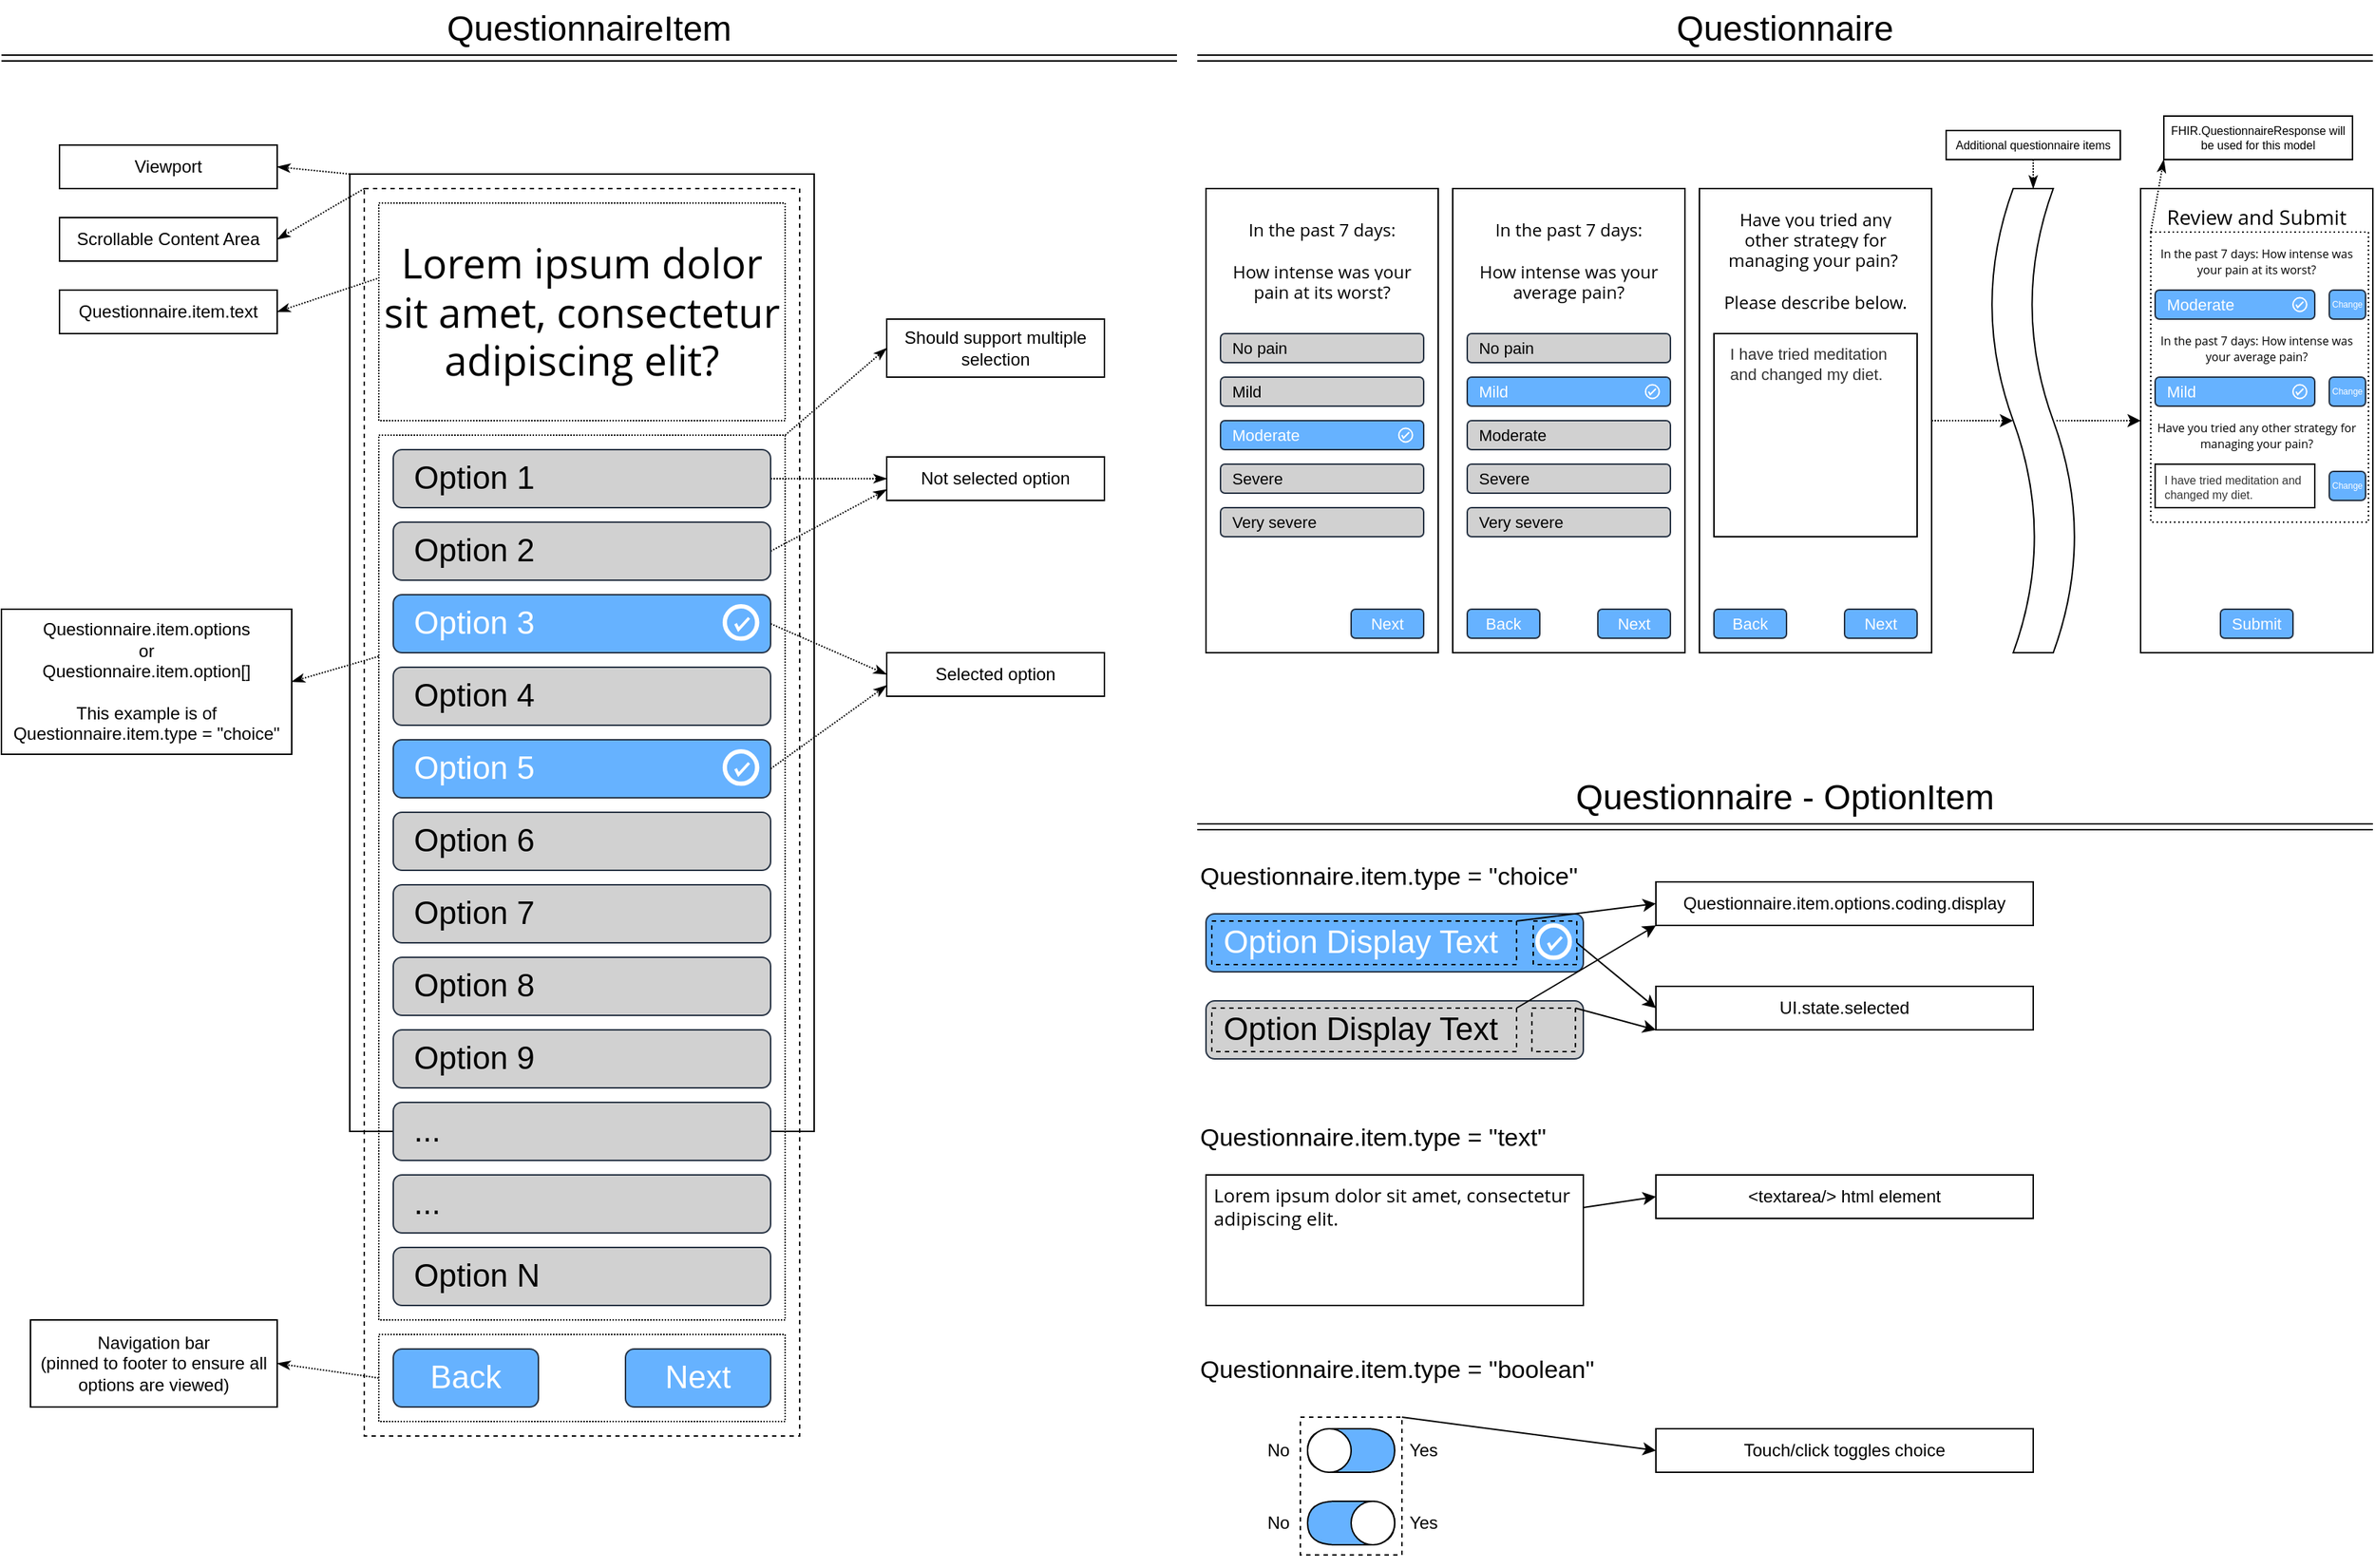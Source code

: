 <mxfile version="12.8.8" type="github">
  <diagram name="Page-1" id="f1b7ffb7-ca1e-a977-7cf5-a751b3c06c05">
    <mxGraphModel dx="1892" dy="1116" grid="1" gridSize="10" guides="1" tooltips="1" connect="1" arrows="1" fold="1" page="1" pageScale="1" pageWidth="826" pageHeight="1169" background="#ffffff" math="0" shadow="0">
      <root>
        <mxCell id="0" />
        <mxCell id="1" parent="0" />
        <mxCell id="T-TaaA5lEqz9CjWFFFF_-63" value="" style="rounded=0;whiteSpace=wrap;html=1;fillColor=none;" parent="1" vertex="1">
          <mxGeometry x="250" y="130" width="320" height="660" as="geometry" />
        </mxCell>
        <mxCell id="T-TaaA5lEqz9CjWFFFF_-64" value="" style="rounded=0;whiteSpace=wrap;html=1;fillColor=none;dashed=1;" parent="1" vertex="1">
          <mxGeometry x="260" y="140" width="300" height="860" as="geometry" />
        </mxCell>
        <mxCell id="T-TaaA5lEqz9CjWFFFF_-122" value="" style="rounded=0;whiteSpace=wrap;html=1;dashed=1;dashPattern=1 1;strokeColor=#000000;strokeWidth=1;fillColor=none;fontColor=#000000;" parent="1" vertex="1">
          <mxGeometry x="270" y="930" width="280" height="60" as="geometry" />
        </mxCell>
        <mxCell id="T-TaaA5lEqz9CjWFFFF_-114" style="edgeStyle=none;rounded=0;orthogonalLoop=1;jettySize=auto;html=1;exitX=0;exitY=0.25;exitDx=0;exitDy=0;dashed=1;dashPattern=1 1;endArrow=classicThin;endFill=1;fontColor=#000000;entryX=1;entryY=0.5;entryDx=0;entryDy=0;" parent="1" source="T-TaaA5lEqz9CjWFFFF_-113" target="T-TaaA5lEqz9CjWFFFF_-115" edge="1">
          <mxGeometry relative="1" as="geometry">
            <mxPoint x="200" y="290" as="targetPoint" />
          </mxGeometry>
        </mxCell>
        <mxCell id="T-TaaA5lEqz9CjWFFFF_-120" style="edgeStyle=none;rounded=0;orthogonalLoop=1;jettySize=auto;html=1;exitX=1;exitY=0;exitDx=0;exitDy=0;dashed=1;dashPattern=1 1;endArrow=classicThin;endFill=1;fontColor=#000000;entryX=0;entryY=0.5;entryDx=0;entryDy=0;" parent="1" source="T-TaaA5lEqz9CjWFFFF_-113" target="T-TaaA5lEqz9CjWFFFF_-121" edge="1">
          <mxGeometry relative="1" as="geometry">
            <mxPoint x="620" y="280" as="targetPoint" />
          </mxGeometry>
        </mxCell>
        <mxCell id="T-TaaA5lEqz9CjWFFFF_-113" value="" style="rounded=0;whiteSpace=wrap;html=1;strokeColor=#000000;strokeWidth=1;fillColor=none;fontColor=#000000;dashed=1;dashPattern=1 1;" parent="1" vertex="1">
          <mxGeometry x="270" y="310" width="280" height="610" as="geometry" />
        </mxCell>
        <mxCell id="T-TaaA5lEqz9CjWFFFF_-100" style="orthogonalLoop=1;jettySize=auto;html=1;exitX=0;exitY=0;exitDx=0;exitDy=0;fontColor=#000000;dashed=1;dashPattern=1 1;endArrow=classicThin;endFill=1;rounded=0;entryX=1;entryY=0.5;entryDx=0;entryDy=0;" parent="1" source="T-TaaA5lEqz9CjWFFFF_-63" target="T-TaaA5lEqz9CjWFFFF_-101" edge="1">
          <mxGeometry relative="1" as="geometry">
            <mxPoint x="180" y="130" as="targetPoint" />
          </mxGeometry>
        </mxCell>
        <mxCell id="T-TaaA5lEqz9CjWFFFF_-102" style="edgeStyle=none;rounded=0;orthogonalLoop=1;jettySize=auto;html=1;exitX=0;exitY=0;exitDx=0;exitDy=0;dashed=1;dashPattern=1 1;endArrow=classicThin;endFill=1;fontColor=#000000;entryX=1;entryY=0.5;entryDx=0;entryDy=0;" parent="1" source="T-TaaA5lEqz9CjWFFFF_-64" target="T-TaaA5lEqz9CjWFFFF_-103" edge="1">
          <mxGeometry relative="1" as="geometry">
            <mxPoint x="200" y="160" as="targetPoint" />
          </mxGeometry>
        </mxCell>
        <mxCell id="T-TaaA5lEqz9CjWFFFF_-67" value="&lt;font style=&quot;font-size: 22px&quot;&gt;Back&lt;/font&gt;" style="rounded=1;whiteSpace=wrap;html=1;fillColor=#66B2FF;strokeColor=#253142;fontColor=#FFFFFF;" parent="1" vertex="1">
          <mxGeometry x="280" y="940" width="100" height="40" as="geometry" />
        </mxCell>
        <mxCell id="T-TaaA5lEqz9CjWFFFF_-68" value="&lt;font style=&quot;font-size: 22px&quot;&gt;Next&lt;/font&gt;" style="rounded=1;whiteSpace=wrap;html=1;fillColor=#66B2FF;strokeColor=#253142;fontColor=#FFFFFF;" parent="1" vertex="1">
          <mxGeometry x="440" y="940" width="100" height="40" as="geometry" />
        </mxCell>
        <mxCell id="T-TaaA5lEqz9CjWFFFF_-130" style="edgeStyle=none;rounded=0;orthogonalLoop=1;jettySize=auto;html=1;exitX=1;exitY=0.5;exitDx=0;exitDy=0;entryX=0;entryY=0.75;entryDx=0;entryDy=0;dashed=1;dashPattern=1 1;endArrow=classicThin;endFill=1;fontColor=#000000;" parent="1" source="T-TaaA5lEqz9CjWFFFF_-70" target="T-TaaA5lEqz9CjWFFFF_-118" edge="1">
          <mxGeometry relative="1" as="geometry" />
        </mxCell>
        <mxCell id="T-TaaA5lEqz9CjWFFFF_-70" value="&lt;font style=&quot;font-size: 22px&quot;&gt;&amp;nbsp; Option 2&lt;br&gt;&lt;/font&gt;" style="rounded=1;whiteSpace=wrap;html=1;fillColor=#D1D1D1;strokeColor=#253142;align=left;" parent="1" vertex="1">
          <mxGeometry x="280" y="370" width="260" height="40" as="geometry" />
        </mxCell>
        <mxCell id="T-TaaA5lEqz9CjWFFFF_-72" value="&lt;font style=&quot;font-size: 22px&quot;&gt;&amp;nbsp; Option N&lt;br&gt;&lt;/font&gt;" style="rounded=1;whiteSpace=wrap;html=1;fillColor=#D1D1D1;strokeColor=#253142;align=left;" parent="1" vertex="1">
          <mxGeometry x="280" y="870" width="260" height="40" as="geometry" />
        </mxCell>
        <mxCell id="T-TaaA5lEqz9CjWFFFF_-75" value="&lt;font style=&quot;font-size: 22px&quot;&gt;&amp;nbsp; Option 4&lt;br&gt;&lt;/font&gt;" style="rounded=1;whiteSpace=wrap;html=1;fillColor=#D1D1D1;strokeColor=#253142;align=left;" parent="1" vertex="1">
          <mxGeometry x="280" y="470" width="260" height="40" as="geometry" />
        </mxCell>
        <mxCell id="T-TaaA5lEqz9CjWFFFF_-77" value="&lt;font style=&quot;font-size: 22px&quot;&gt;&amp;nbsp; Option 6&lt;br&gt;&lt;/font&gt;" style="rounded=1;whiteSpace=wrap;html=1;fillColor=#D1D1D1;strokeColor=#253142;align=left;" parent="1" vertex="1">
          <mxGeometry x="280" y="570" width="260" height="40" as="geometry" />
        </mxCell>
        <mxCell id="T-TaaA5lEqz9CjWFFFF_-78" value="&lt;font style=&quot;font-size: 22px&quot;&gt;&amp;nbsp; Option 7&lt;br&gt;&lt;/font&gt;" style="rounded=1;whiteSpace=wrap;html=1;fillColor=#D1D1D1;strokeColor=#253142;align=left;" parent="1" vertex="1">
          <mxGeometry x="280" y="620" width="260" height="40" as="geometry" />
        </mxCell>
        <mxCell id="T-TaaA5lEqz9CjWFFFF_-79" value="&lt;font style=&quot;font-size: 22px&quot;&gt;&amp;nbsp; Option 8&lt;br&gt;&lt;/font&gt;" style="rounded=1;whiteSpace=wrap;html=1;fillColor=#D1D1D1;strokeColor=#253142;align=left;" parent="1" vertex="1">
          <mxGeometry x="280" y="670" width="260" height="40" as="geometry" />
        </mxCell>
        <mxCell id="T-TaaA5lEqz9CjWFFFF_-80" value="&lt;font style=&quot;font-size: 22px&quot;&gt;&amp;nbsp; Option 9&lt;br&gt;&lt;/font&gt;" style="rounded=1;whiteSpace=wrap;html=1;fillColor=#D1D1D1;strokeColor=#253142;align=left;" parent="1" vertex="1">
          <mxGeometry x="280" y="720" width="260" height="40" as="geometry" />
        </mxCell>
        <mxCell id="T-TaaA5lEqz9CjWFFFF_-81" value="&lt;font style=&quot;font-size: 22px&quot;&gt;&amp;nbsp; ...&lt;br&gt;&lt;/font&gt;" style="rounded=1;whiteSpace=wrap;html=1;fillColor=#D1D1D1;strokeColor=#253142;align=left;" parent="1" vertex="1">
          <mxGeometry x="280" y="770" width="260" height="40" as="geometry" />
        </mxCell>
        <mxCell id="T-TaaA5lEqz9CjWFFFF_-82" value="&lt;font style=&quot;font-size: 22px&quot;&gt;&amp;nbsp; ...&lt;br&gt;&lt;/font&gt;" style="rounded=1;whiteSpace=wrap;html=1;fillColor=#D1D1D1;strokeColor=#253142;align=left;" parent="1" vertex="1">
          <mxGeometry x="280" y="820" width="260" height="40" as="geometry" />
        </mxCell>
        <mxCell id="T-TaaA5lEqz9CjWFFFF_-89" value="" style="group" parent="1" vertex="1" connectable="0">
          <mxGeometry x="280" y="420" width="260" height="40" as="geometry" />
        </mxCell>
        <mxCell id="T-TaaA5lEqz9CjWFFFF_-90" value="&lt;font style=&quot;font-size: 22px&quot;&gt;&amp;nbsp; Option 3&lt;br&gt;&lt;/font&gt;" style="rounded=1;whiteSpace=wrap;html=1;fillColor=#66B2FF;strokeColor=#253142;align=left;fontColor=#FFFFFF;" parent="T-TaaA5lEqz9CjWFFFF_-89" vertex="1">
          <mxGeometry width="260" height="40" as="geometry" />
        </mxCell>
        <mxCell id="T-TaaA5lEqz9CjWFFFF_-91" value="" style="ellipse;whiteSpace=wrap;html=1;aspect=fixed;fillColor=#66B2FF;strokeColor=#ffffff;strokeWidth=3;fontColor=#FFFFFF;" parent="T-TaaA5lEqz9CjWFFFF_-89" vertex="1">
          <mxGeometry x="228.429" y="8" width="22.286" height="22.286" as="geometry" />
        </mxCell>
        <mxCell id="T-TaaA5lEqz9CjWFFFF_-92" value="" style="html=1;verticalLabelPosition=bottom;labelBackgroundColor=#ffffff;verticalAlign=top;shadow=0;dashed=0;strokeWidth=2;shape=mxgraph.ios7.misc.check;strokeColor=#FFFFFF;fillColor=#FFFFFF;fontColor=#FFFFFF;" parent="T-TaaA5lEqz9CjWFFFF_-89" vertex="1">
          <mxGeometry x="235.857" y="16" width="9.286" height="8" as="geometry" />
        </mxCell>
        <mxCell id="T-TaaA5lEqz9CjWFFFF_-107" style="edgeStyle=none;rounded=0;orthogonalLoop=1;jettySize=auto;html=1;exitX=-0.004;exitY=0.347;exitDx=0;exitDy=0;dashed=1;dashPattern=1 1;endArrow=classicThin;endFill=1;fontColor=#000000;exitPerimeter=0;" parent="1" source="T-TaaA5lEqz9CjWFFFF_-93" edge="1">
          <mxGeometry relative="1" as="geometry">
            <mxPoint x="200" y="225" as="targetPoint" />
          </mxGeometry>
        </mxCell>
        <mxCell id="T-TaaA5lEqz9CjWFFFF_-93" value="&lt;span style=&quot;font-family: &amp;#34;open sans&amp;#34; , &amp;#34;arial&amp;#34; , sans-serif ; text-align: justify ; background-color: rgb(255 , 255 , 255)&quot;&gt;&lt;font style=&quot;font-size: 28px&quot;&gt;Lorem ipsum dolor sit amet, consectetur adipiscing elit?&lt;/font&gt;&lt;/span&gt;" style="text;html=1;strokeColor=#000000;fillColor=none;align=center;verticalAlign=middle;whiteSpace=wrap;rounded=0;fontColor=#000000;dashed=1;dashPattern=1 1;" parent="1" vertex="1">
          <mxGeometry x="270" y="150" width="280" height="150" as="geometry" />
        </mxCell>
        <mxCell id="T-TaaA5lEqz9CjWFFFF_-119" style="edgeStyle=none;rounded=0;orthogonalLoop=1;jettySize=auto;html=1;exitX=1;exitY=0.5;exitDx=0;exitDy=0;entryX=0;entryY=0.5;entryDx=0;entryDy=0;dashed=1;dashPattern=1 1;endArrow=classicThin;endFill=1;fontColor=#000000;" parent="1" source="T-TaaA5lEqz9CjWFFFF_-94" target="T-TaaA5lEqz9CjWFFFF_-118" edge="1">
          <mxGeometry relative="1" as="geometry" />
        </mxCell>
        <mxCell id="T-TaaA5lEqz9CjWFFFF_-94" value="&lt;font style=&quot;font-size: 22px&quot;&gt;&amp;nbsp; Option 1&lt;br&gt;&lt;/font&gt;" style="rounded=1;whiteSpace=wrap;html=1;fillColor=#D1D1D1;strokeColor=#253142;align=left;" parent="1" vertex="1">
          <mxGeometry x="280" y="320" width="260" height="40" as="geometry" />
        </mxCell>
        <mxCell id="T-TaaA5lEqz9CjWFFFF_-101" value="Viewport" style="text;html=1;strokeColor=#000000;fillColor=none;align=center;verticalAlign=middle;whiteSpace=wrap;rounded=0;" parent="1" vertex="1">
          <mxGeometry x="50" y="110" width="150" height="30" as="geometry" />
        </mxCell>
        <mxCell id="T-TaaA5lEqz9CjWFFFF_-103" value="Scrollable Content Area" style="text;html=1;strokeColor=#000000;fillColor=none;align=center;verticalAlign=middle;whiteSpace=wrap;rounded=0;" parent="1" vertex="1">
          <mxGeometry x="50" y="160" width="150" height="30" as="geometry" />
        </mxCell>
        <mxCell id="T-TaaA5lEqz9CjWFFFF_-110" value="Questionnaire.item.text" style="text;html=1;strokeColor=#000000;fillColor=none;align=center;verticalAlign=middle;whiteSpace=wrap;rounded=0;fontColor=#000000;" parent="1" vertex="1">
          <mxGeometry x="50" y="210" width="150" height="30" as="geometry" />
        </mxCell>
        <mxCell id="T-TaaA5lEqz9CjWFFFF_-115" value="Questionnaire.item.options&lt;br&gt;or&lt;br&gt;Questionnaire.item.option[]&lt;br&gt;&lt;br&gt;This example is of Questionnaire.item.type = &quot;choice&quot;" style="text;html=1;strokeColor=#000000;fillColor=none;align=center;verticalAlign=middle;whiteSpace=wrap;rounded=0;fontColor=#000000;" parent="1" vertex="1">
          <mxGeometry x="10" y="430" width="200" height="100" as="geometry" />
        </mxCell>
        <mxCell id="T-TaaA5lEqz9CjWFFFF_-116" style="edgeStyle=none;rounded=0;orthogonalLoop=1;jettySize=auto;html=1;exitX=1;exitY=0.5;exitDx=0;exitDy=0;dashed=1;dashPattern=1 1;endArrow=classicThin;endFill=1;fontColor=#000000;entryX=0;entryY=0.5;entryDx=0;entryDy=0;" parent="1" source="T-TaaA5lEqz9CjWFFFF_-90" target="T-TaaA5lEqz9CjWFFFF_-117" edge="1">
          <mxGeometry relative="1" as="geometry">
            <mxPoint x="620" y="440" as="targetPoint" />
          </mxGeometry>
        </mxCell>
        <mxCell id="T-TaaA5lEqz9CjWFFFF_-117" value="Selected option" style="text;html=1;strokeColor=#000000;fillColor=none;align=center;verticalAlign=middle;whiteSpace=wrap;rounded=0;fontColor=#000000;" parent="1" vertex="1">
          <mxGeometry x="620" y="460" width="150" height="30" as="geometry" />
        </mxCell>
        <mxCell id="T-TaaA5lEqz9CjWFFFF_-118" value="Not selected option" style="text;html=1;strokeColor=#000000;fillColor=none;align=center;verticalAlign=middle;whiteSpace=wrap;rounded=0;fontColor=#000000;" parent="1" vertex="1">
          <mxGeometry x="620" y="325" width="150" height="30" as="geometry" />
        </mxCell>
        <mxCell id="T-TaaA5lEqz9CjWFFFF_-121" value="Should support multiple selection" style="text;html=1;strokeColor=#000000;fillColor=none;align=center;verticalAlign=middle;whiteSpace=wrap;rounded=0;fontColor=#000000;" parent="1" vertex="1">
          <mxGeometry x="620" y="230" width="150" height="40" as="geometry" />
        </mxCell>
        <mxCell id="T-TaaA5lEqz9CjWFFFF_-123" style="edgeStyle=none;rounded=0;orthogonalLoop=1;jettySize=auto;html=1;exitX=0;exitY=0.5;exitDx=0;exitDy=0;dashed=1;dashPattern=1 1;endArrow=classicThin;endFill=1;fontColor=#000000;entryX=1;entryY=0.5;entryDx=0;entryDy=0;" parent="1" source="T-TaaA5lEqz9CjWFFFF_-122" target="T-TaaA5lEqz9CjWFFFF_-124" edge="1">
          <mxGeometry relative="1" as="geometry">
            <mxPoint x="190" y="960" as="targetPoint" />
          </mxGeometry>
        </mxCell>
        <mxCell id="T-TaaA5lEqz9CjWFFFF_-124" value="Navigation bar&lt;br&gt;(pinned to footer to ensure all options are viewed)" style="text;html=1;strokeColor=#000000;fillColor=none;align=center;verticalAlign=middle;whiteSpace=wrap;rounded=0;fontColor=#000000;" parent="1" vertex="1">
          <mxGeometry x="30" y="920" width="170" height="60" as="geometry" />
        </mxCell>
        <mxCell id="T-TaaA5lEqz9CjWFFFF_-125" value="" style="group" parent="1" vertex="1" connectable="0">
          <mxGeometry x="280" y="520" width="260" height="40" as="geometry" />
        </mxCell>
        <mxCell id="T-TaaA5lEqz9CjWFFFF_-126" value="&lt;font style=&quot;font-size: 22px&quot;&gt;&amp;nbsp; Option 5&lt;br&gt;&lt;/font&gt;" style="rounded=1;whiteSpace=wrap;html=1;fillColor=#66B2FF;strokeColor=#253142;align=left;fontColor=#FFFFFF;" parent="T-TaaA5lEqz9CjWFFFF_-125" vertex="1">
          <mxGeometry width="260" height="40" as="geometry" />
        </mxCell>
        <mxCell id="T-TaaA5lEqz9CjWFFFF_-127" value="" style="ellipse;whiteSpace=wrap;html=1;aspect=fixed;fillColor=#66B2FF;strokeColor=#ffffff;strokeWidth=3;fontColor=#FFFFFF;" parent="T-TaaA5lEqz9CjWFFFF_-125" vertex="1">
          <mxGeometry x="228.429" y="8" width="22.286" height="22.286" as="geometry" />
        </mxCell>
        <mxCell id="T-TaaA5lEqz9CjWFFFF_-128" value="" style="html=1;verticalLabelPosition=bottom;labelBackgroundColor=#ffffff;verticalAlign=top;shadow=0;dashed=0;strokeWidth=2;shape=mxgraph.ios7.misc.check;strokeColor=#FFFFFF;fillColor=#FFFFFF;fontColor=#FFFFFF;" parent="T-TaaA5lEqz9CjWFFFF_-125" vertex="1">
          <mxGeometry x="235.857" y="16" width="9.286" height="8" as="geometry" />
        </mxCell>
        <mxCell id="T-TaaA5lEqz9CjWFFFF_-129" style="edgeStyle=none;rounded=0;orthogonalLoop=1;jettySize=auto;html=1;exitX=1;exitY=0.5;exitDx=0;exitDy=0;entryX=0;entryY=0.75;entryDx=0;entryDy=0;dashed=1;dashPattern=1 1;endArrow=classicThin;endFill=1;fontColor=#000000;" parent="1" source="T-TaaA5lEqz9CjWFFFF_-126" target="T-TaaA5lEqz9CjWFFFF_-117" edge="1">
          <mxGeometry relative="1" as="geometry" />
        </mxCell>
        <mxCell id="Rm2yb6sd_JYo4dirv6AM-28" value="" style="group" parent="1" vertex="1" connectable="0">
          <mxGeometry x="10" y="10" width="810" height="40" as="geometry" />
        </mxCell>
        <mxCell id="T-TaaA5lEqz9CjWFFFF_-96" value="&lt;font style=&quot;font-size: 24px&quot;&gt;QuestionnaireItem&lt;/font&gt;" style="text;html=1;strokeColor=none;fillColor=none;align=center;verticalAlign=middle;whiteSpace=wrap;rounded=0;dashed=1;dashPattern=1 1;fontColor=#000000;" parent="Rm2yb6sd_JYo4dirv6AM-28" vertex="1">
          <mxGeometry width="810" height="40" as="geometry" />
        </mxCell>
        <mxCell id="T-TaaA5lEqz9CjWFFFF_-97" value="" style="shape=link;html=1;fontColor=#000000;exitX=0;exitY=1;exitDx=0;exitDy=0;entryX=1;entryY=1;entryDx=0;entryDy=0;" parent="Rm2yb6sd_JYo4dirv6AM-28" source="T-TaaA5lEqz9CjWFFFF_-96" target="T-TaaA5lEqz9CjWFFFF_-96" edge="1">
          <mxGeometry width="50" height="50" relative="1" as="geometry">
            <mxPoint x="360" y="210" as="sourcePoint" />
            <mxPoint x="410" y="160" as="targetPoint" />
          </mxGeometry>
        </mxCell>
        <mxCell id="Rm2yb6sd_JYo4dirv6AM-29" value="" style="group" parent="1" vertex="1" connectable="0">
          <mxGeometry x="834" y="10" width="810" height="40" as="geometry" />
        </mxCell>
        <mxCell id="Rm2yb6sd_JYo4dirv6AM-30" value="&lt;font style=&quot;font-size: 24px&quot;&gt;Questionnaire&lt;br&gt;&lt;/font&gt;" style="text;html=1;strokeColor=none;fillColor=none;align=center;verticalAlign=middle;whiteSpace=wrap;rounded=0;dashed=1;dashPattern=1 1;fontColor=#000000;" parent="Rm2yb6sd_JYo4dirv6AM-29" vertex="1">
          <mxGeometry width="810" height="40" as="geometry" />
        </mxCell>
        <mxCell id="Rm2yb6sd_JYo4dirv6AM-31" value="" style="shape=link;html=1;fontColor=#000000;exitX=0;exitY=1;exitDx=0;exitDy=0;entryX=1;entryY=1;entryDx=0;entryDy=0;" parent="Rm2yb6sd_JYo4dirv6AM-29" source="Rm2yb6sd_JYo4dirv6AM-30" target="Rm2yb6sd_JYo4dirv6AM-30" edge="1">
          <mxGeometry width="50" height="50" relative="1" as="geometry">
            <mxPoint x="360" y="210" as="sourcePoint" />
            <mxPoint x="410" y="160" as="targetPoint" />
          </mxGeometry>
        </mxCell>
        <mxCell id="Rm2yb6sd_JYo4dirv6AM-38" value="" style="group" parent="1" vertex="1" connectable="0">
          <mxGeometry x="840" y="140" width="160" height="320" as="geometry" />
        </mxCell>
        <mxCell id="Rm2yb6sd_JYo4dirv6AM-2" value="" style="rounded=0;whiteSpace=wrap;html=1;fillColor=none;" parent="Rm2yb6sd_JYo4dirv6AM-38" vertex="1">
          <mxGeometry width="160" height="320" as="geometry" />
        </mxCell>
        <mxCell id="Rm2yb6sd_JYo4dirv6AM-7" value="&lt;font style=&quot;font-size: 11px&quot;&gt;Next&lt;/font&gt;" style="rounded=1;whiteSpace=wrap;html=1;fillColor=#66B2FF;strokeColor=#253142;fontColor=#FFFFFF;" parent="Rm2yb6sd_JYo4dirv6AM-38" vertex="1">
          <mxGeometry x="100" y="290" width="50" height="20" as="geometry" />
        </mxCell>
        <mxCell id="Rm2yb6sd_JYo4dirv6AM-17" value="" style="group" parent="Rm2yb6sd_JYo4dirv6AM-38" vertex="1" connectable="0">
          <mxGeometry x="10" y="160" width="140" height="20" as="geometry" />
        </mxCell>
        <mxCell id="Rm2yb6sd_JYo4dirv6AM-18" value="&lt;font&gt;&lt;font style=&quot;font-size: 11px&quot;&gt;&amp;nbsp; Moderate&lt;/font&gt;&lt;br&gt;&lt;/font&gt;" style="rounded=1;whiteSpace=wrap;html=1;fillColor=#66B2FF;strokeColor=#253142;align=left;fontColor=#FFFFFF;" parent="Rm2yb6sd_JYo4dirv6AM-17" vertex="1">
          <mxGeometry width="140" height="20" as="geometry" />
        </mxCell>
        <mxCell id="Rm2yb6sd_JYo4dirv6AM-19" value="" style="ellipse;whiteSpace=wrap;html=1;aspect=fixed;fillColor=#66B2FF;strokeColor=#ffffff;strokeWidth=1;fontColor=#FFFFFF;" parent="Rm2yb6sd_JYo4dirv6AM-17" vertex="1">
          <mxGeometry x="122.86" y="5.287" width="9.427" height="9.427" as="geometry" />
        </mxCell>
        <mxCell id="Rm2yb6sd_JYo4dirv6AM-20" value="" style="html=1;verticalLabelPosition=bottom;labelBackgroundColor=#ffffff;verticalAlign=top;shadow=0;dashed=0;strokeWidth=1;shape=mxgraph.ios7.misc.check;strokeColor=#FFFFFF;fillColor=#FFFFFF;fontColor=#FFFFFF;" parent="Rm2yb6sd_JYo4dirv6AM-17" vertex="1">
          <mxGeometry x="125" y="8" width="5" height="4" as="geometry" />
        </mxCell>
        <mxCell id="Rm2yb6sd_JYo4dirv6AM-21" value="&lt;span style=&quot;font-family: &amp;#34;open sans&amp;#34; , &amp;#34;arial&amp;#34; , sans-serif ; text-align: justify ; background-color: rgb(255 , 255 , 255)&quot;&gt;&lt;font style=&quot;font-size: 12px&quot;&gt;In the past 7 days:&lt;br&gt;&lt;br&gt;How intense was your pain at its worst?&lt;br&gt;&lt;/font&gt;&lt;/span&gt;" style="text;html=1;strokeColor=none;fillColor=none;align=center;verticalAlign=middle;whiteSpace=wrap;rounded=0;fontColor=#000000;dashed=1;dashPattern=1 1;" parent="Rm2yb6sd_JYo4dirv6AM-38" vertex="1">
          <mxGeometry x="10" y="10" width="140" height="80" as="geometry" />
        </mxCell>
        <mxCell id="Rm2yb6sd_JYo4dirv6AM-22" value="&lt;font&gt;&lt;font style=&quot;font-size: 11px&quot;&gt;&amp;nbsp; No pain&lt;/font&gt;&lt;br&gt;&lt;/font&gt;" style="rounded=1;whiteSpace=wrap;html=1;fillColor=#D1D1D1;strokeColor=#253142;align=left;" parent="Rm2yb6sd_JYo4dirv6AM-38" vertex="1">
          <mxGeometry x="10" y="100" width="140" height="20" as="geometry" />
        </mxCell>
        <mxCell id="Rm2yb6sd_JYo4dirv6AM-32" value="&lt;font&gt;&lt;font style=&quot;font-size: 11px&quot;&gt;&amp;nbsp; Mild&lt;/font&gt;&lt;br&gt;&lt;/font&gt;" style="rounded=1;whiteSpace=wrap;html=1;fillColor=#D1D1D1;strokeColor=#253142;align=left;" parent="Rm2yb6sd_JYo4dirv6AM-38" vertex="1">
          <mxGeometry x="10" y="130" width="140" height="20" as="geometry" />
        </mxCell>
        <mxCell id="Rm2yb6sd_JYo4dirv6AM-35" value="&lt;font&gt;&lt;font style=&quot;font-size: 11px&quot;&gt;&amp;nbsp; Severe&lt;/font&gt;&lt;br&gt;&lt;/font&gt;" style="rounded=1;whiteSpace=wrap;html=1;fillColor=#D1D1D1;strokeColor=#253142;align=left;" parent="Rm2yb6sd_JYo4dirv6AM-38" vertex="1">
          <mxGeometry x="10" y="190" width="140" height="20" as="geometry" />
        </mxCell>
        <mxCell id="Rm2yb6sd_JYo4dirv6AM-36" value="&lt;font&gt;&lt;font style=&quot;font-size: 11px&quot;&gt;&amp;nbsp; Very severe&lt;/font&gt;&lt;br&gt;&lt;/font&gt;" style="rounded=1;whiteSpace=wrap;html=1;fillColor=#D1D1D1;strokeColor=#253142;align=left;" parent="Rm2yb6sd_JYo4dirv6AM-38" vertex="1">
          <mxGeometry x="10" y="220" width="140" height="20" as="geometry" />
        </mxCell>
        <mxCell id="Rm2yb6sd_JYo4dirv6AM-39" value="" style="group" parent="1" vertex="1" connectable="0">
          <mxGeometry x="1010" y="140" width="160" height="320" as="geometry" />
        </mxCell>
        <mxCell id="Rm2yb6sd_JYo4dirv6AM-40" value="" style="rounded=0;whiteSpace=wrap;html=1;fillColor=none;" parent="Rm2yb6sd_JYo4dirv6AM-39" vertex="1">
          <mxGeometry width="160" height="320" as="geometry" />
        </mxCell>
        <mxCell id="Rm2yb6sd_JYo4dirv6AM-41" value="&lt;font style=&quot;font-size: 11px&quot;&gt;Back&lt;/font&gt;" style="rounded=1;whiteSpace=wrap;html=1;fillColor=#66B2FF;strokeColor=#253142;fontColor=#FFFFFF;" parent="Rm2yb6sd_JYo4dirv6AM-39" vertex="1">
          <mxGeometry x="10" y="290" width="50" height="20" as="geometry" />
        </mxCell>
        <mxCell id="Rm2yb6sd_JYo4dirv6AM-42" value="&lt;font style=&quot;font-size: 11px&quot;&gt;Next&lt;/font&gt;" style="rounded=1;whiteSpace=wrap;html=1;fillColor=#66B2FF;strokeColor=#253142;fontColor=#FFFFFF;" parent="Rm2yb6sd_JYo4dirv6AM-39" vertex="1">
          <mxGeometry x="100" y="290" width="50" height="20" as="geometry" />
        </mxCell>
        <mxCell id="Rm2yb6sd_JYo4dirv6AM-47" value="&lt;span style=&quot;font-family: &amp;#34;open sans&amp;#34; , &amp;#34;arial&amp;#34; , sans-serif ; text-align: justify ; background-color: rgb(255 , 255 , 255)&quot;&gt;In the past 7 days:&lt;/span&gt;&lt;br style=&quot;font-family: &amp;#34;open sans&amp;#34; , &amp;#34;arial&amp;#34; , sans-serif ; text-align: justify ; background-color: rgb(255 , 255 , 255)&quot;&gt;&lt;br style=&quot;font-family: &amp;#34;open sans&amp;#34; , &amp;#34;arial&amp;#34; , sans-serif ; text-align: justify ; background-color: rgb(255 , 255 , 255)&quot;&gt;&lt;span style=&quot;font-family: &amp;#34;open sans&amp;#34; , &amp;#34;arial&amp;#34; , sans-serif ; text-align: justify ; background-color: rgb(255 , 255 , 255)&quot;&gt;How intense was your average pain?&lt;/span&gt;" style="text;html=1;strokeColor=none;fillColor=none;align=center;verticalAlign=middle;whiteSpace=wrap;rounded=0;fontColor=#000000;dashed=1;dashPattern=1 1;" parent="Rm2yb6sd_JYo4dirv6AM-39" vertex="1">
          <mxGeometry x="10" y="10" width="140" height="80" as="geometry" />
        </mxCell>
        <mxCell id="Rm2yb6sd_JYo4dirv6AM-48" value="&lt;font&gt;&lt;font style=&quot;font-size: 11px&quot;&gt;&amp;nbsp; No pain&lt;/font&gt;&lt;br&gt;&lt;/font&gt;" style="rounded=1;whiteSpace=wrap;html=1;fillColor=#D1D1D1;strokeColor=#253142;align=left;" parent="Rm2yb6sd_JYo4dirv6AM-39" vertex="1">
          <mxGeometry x="10" y="100" width="140" height="20" as="geometry" />
        </mxCell>
        <mxCell id="Rm2yb6sd_JYo4dirv6AM-49" value="&lt;font&gt;&lt;font style=&quot;font-size: 11px&quot;&gt;&amp;nbsp; Moderate&lt;/font&gt;&lt;br&gt;&lt;/font&gt;" style="rounded=1;whiteSpace=wrap;html=1;fillColor=#D1D1D1;strokeColor=#253142;align=left;" parent="Rm2yb6sd_JYo4dirv6AM-39" vertex="1">
          <mxGeometry x="10" y="160" width="140" height="20" as="geometry" />
        </mxCell>
        <mxCell id="Rm2yb6sd_JYo4dirv6AM-50" value="&lt;font&gt;&lt;font style=&quot;font-size: 11px&quot;&gt;&amp;nbsp; Severe&lt;/font&gt;&lt;br&gt;&lt;/font&gt;" style="rounded=1;whiteSpace=wrap;html=1;fillColor=#D1D1D1;strokeColor=#253142;align=left;" parent="Rm2yb6sd_JYo4dirv6AM-39" vertex="1">
          <mxGeometry x="10" y="190" width="140" height="20" as="geometry" />
        </mxCell>
        <mxCell id="Rm2yb6sd_JYo4dirv6AM-51" value="&lt;font&gt;&lt;font style=&quot;font-size: 11px&quot;&gt;&amp;nbsp; Very severe&lt;/font&gt;&lt;br&gt;&lt;/font&gt;" style="rounded=1;whiteSpace=wrap;html=1;fillColor=#D1D1D1;strokeColor=#253142;align=left;" parent="Rm2yb6sd_JYo4dirv6AM-39" vertex="1">
          <mxGeometry x="10" y="220" width="140" height="20" as="geometry" />
        </mxCell>
        <mxCell id="Rm2yb6sd_JYo4dirv6AM-43" value="" style="group" parent="Rm2yb6sd_JYo4dirv6AM-39" vertex="1" connectable="0">
          <mxGeometry x="10" y="130" width="140" height="20" as="geometry" />
        </mxCell>
        <mxCell id="Rm2yb6sd_JYo4dirv6AM-44" value="&lt;font&gt;&lt;font style=&quot;font-size: 11px&quot;&gt;&amp;nbsp; Mild&lt;/font&gt;&lt;br&gt;&lt;/font&gt;" style="rounded=1;whiteSpace=wrap;html=1;fillColor=#66B2FF;strokeColor=#253142;align=left;fontColor=#FFFFFF;" parent="Rm2yb6sd_JYo4dirv6AM-43" vertex="1">
          <mxGeometry width="140" height="20" as="geometry" />
        </mxCell>
        <mxCell id="Rm2yb6sd_JYo4dirv6AM-45" value="" style="ellipse;whiteSpace=wrap;html=1;aspect=fixed;fillColor=#66B2FF;strokeColor=#ffffff;strokeWidth=1;fontColor=#FFFFFF;" parent="Rm2yb6sd_JYo4dirv6AM-43" vertex="1">
          <mxGeometry x="122.86" y="5.287" width="9.427" height="9.427" as="geometry" />
        </mxCell>
        <mxCell id="Rm2yb6sd_JYo4dirv6AM-46" value="" style="html=1;verticalLabelPosition=bottom;labelBackgroundColor=#ffffff;verticalAlign=top;shadow=0;dashed=0;strokeWidth=1;shape=mxgraph.ios7.misc.check;strokeColor=#FFFFFF;fillColor=#FFFFFF;fontColor=#FFFFFF;" parent="Rm2yb6sd_JYo4dirv6AM-43" vertex="1">
          <mxGeometry x="125" y="8" width="5" height="4" as="geometry" />
        </mxCell>
        <mxCell id="Rm2yb6sd_JYo4dirv6AM-107" value="" style="shape=tape;whiteSpace=wrap;html=1;strokeColor=#000000;strokeWidth=1;fillColor=none;fontSize=6;fontColor=#FFFFFF;size=0.54;rotation=90;" parent="1" vertex="1">
          <mxGeometry x="1250" y="270" width="320" height="60" as="geometry" />
        </mxCell>
        <mxCell id="Rm2yb6sd_JYo4dirv6AM-108" value="" style="group" parent="1" vertex="1" connectable="0">
          <mxGeometry x="1484" y="140" width="160" height="320" as="geometry" />
        </mxCell>
        <mxCell id="Rm2yb6sd_JYo4dirv6AM-94" value="" style="group" parent="Rm2yb6sd_JYo4dirv6AM-108" vertex="1" connectable="0">
          <mxGeometry width="160" height="320" as="geometry" />
        </mxCell>
        <mxCell id="Rm2yb6sd_JYo4dirv6AM-65" value="" style="group" parent="Rm2yb6sd_JYo4dirv6AM-94" vertex="1" connectable="0">
          <mxGeometry width="160" height="320" as="geometry" />
        </mxCell>
        <mxCell id="Rm2yb6sd_JYo4dirv6AM-66" value="" style="rounded=0;whiteSpace=wrap;html=1;fillColor=none;" parent="Rm2yb6sd_JYo4dirv6AM-65" vertex="1">
          <mxGeometry width="160" height="320" as="geometry" />
        </mxCell>
        <mxCell id="Rm2yb6sd_JYo4dirv6AM-68" value="&lt;font style=&quot;font-size: 11px&quot;&gt;Submit&lt;/font&gt;" style="rounded=1;whiteSpace=wrap;html=1;fillColor=#66B2FF;strokeColor=#253142;fontColor=#FFFFFF;" parent="Rm2yb6sd_JYo4dirv6AM-65" vertex="1">
          <mxGeometry x="55" y="290" width="50" height="20" as="geometry" />
        </mxCell>
        <mxCell id="Rm2yb6sd_JYo4dirv6AM-73" value="&lt;span style=&quot;font-family: &amp;#34;open sans&amp;#34; , &amp;#34;arial&amp;#34; , sans-serif ; text-align: justify ; background-color: rgb(255 , 255 , 255)&quot;&gt;&lt;font style=&quot;font-size: 14px&quot;&gt;Review and Submit&lt;/font&gt;&lt;/span&gt;" style="text;html=1;strokeColor=none;fillColor=none;align=center;verticalAlign=middle;whiteSpace=wrap;rounded=0;fontColor=#000000;dashed=1;dashPattern=1 1;" parent="Rm2yb6sd_JYo4dirv6AM-65" vertex="1">
          <mxGeometry x="10" y="10" width="140" height="20" as="geometry" />
        </mxCell>
        <mxCell id="Rm2yb6sd_JYo4dirv6AM-81" value="&lt;span style=&quot;font-family: &amp;quot;open sans&amp;quot;, arial, sans-serif; text-align: justify; background-color: rgb(255, 255, 255); font-size: 8px;&quot;&gt;&lt;font style=&quot;font-size: 8px; line-height: 100%;&quot;&gt;In the past 7 days: How intense was your pain at its worst?&lt;br style=&quot;font-size: 8px;&quot;&gt;&lt;/font&gt;&lt;/span&gt;" style="text;html=1;strokeColor=none;fillColor=none;align=center;verticalAlign=middle;whiteSpace=wrap;rounded=0;fontColor=#000000;dashed=1;dashPattern=1 1;fontSize=8;" parent="Rm2yb6sd_JYo4dirv6AM-65" vertex="1">
          <mxGeometry x="10" y="40" width="140" height="20" as="geometry" />
        </mxCell>
        <mxCell id="Rm2yb6sd_JYo4dirv6AM-86" value="&lt;span style=&quot;font-family: &amp;#34;open sans&amp;#34; , &amp;#34;arial&amp;#34; , sans-serif ; text-align: justify ; background-color: rgb(255 , 255 , 255) ; font-size: 8px&quot;&gt;&lt;font style=&quot;font-size: 8px ; line-height: 100%&quot;&gt;In the past 7 days: How intense was your average pain?&lt;br style=&quot;font-size: 8px&quot;&gt;&lt;/font&gt;&lt;/span&gt;" style="text;html=1;strokeColor=none;fillColor=none;align=center;verticalAlign=middle;whiteSpace=wrap;rounded=0;fontColor=#000000;dashed=1;dashPattern=1 1;fontSize=8;" parent="Rm2yb6sd_JYo4dirv6AM-65" vertex="1">
          <mxGeometry x="10" y="100" width="140" height="20" as="geometry" />
        </mxCell>
        <mxCell id="Rm2yb6sd_JYo4dirv6AM-91" value="&lt;span style=&quot;font-family: &amp;#34;open sans&amp;#34; , &amp;#34;arial&amp;#34; , sans-serif ; text-align: justify ; background-color: rgb(255 , 255 , 255) ; font-size: 8px&quot;&gt;&lt;font style=&quot;font-size: 8px ; line-height: 100%&quot;&gt;Have you tried any other strategy for managing your pain?&lt;br style=&quot;font-size: 8px&quot;&gt;&lt;/font&gt;&lt;/span&gt;" style="text;html=1;strokeColor=none;fillColor=none;align=center;verticalAlign=middle;whiteSpace=wrap;rounded=0;fontColor=#000000;dashed=1;dashPattern=1 1;fontSize=8;" parent="Rm2yb6sd_JYo4dirv6AM-65" vertex="1">
          <mxGeometry x="10" y="160" width="140" height="20" as="geometry" />
        </mxCell>
        <mxCell id="Rm2yb6sd_JYo4dirv6AM-92" value="&lt;font style=&quot;font-size: 8px&quot;&gt;&lt;font color=&quot;#333333&quot; style=&quot;font-size: 8px&quot;&gt;&amp;nbsp; I have tried meditation and&amp;nbsp; &amp;nbsp; &amp;nbsp; changed my diet.&lt;br style=&quot;font-size: 8px&quot;&gt;&lt;/font&gt;&lt;br style=&quot;font-size: 8px&quot;&gt;&lt;/font&gt;" style="rounded=0;whiteSpace=wrap;html=1;strokeColor=#000000;strokeWidth=1;fillColor=none;fontColor=#FFFFFF;align=left;fontSize=8;verticalAlign=top;" parent="Rm2yb6sd_JYo4dirv6AM-65" vertex="1">
          <mxGeometry x="10" y="190" width="110" height="30" as="geometry" />
        </mxCell>
        <mxCell id="Rm2yb6sd_JYo4dirv6AM-93" value="&lt;font style=&quot;font-size: 6px&quot;&gt;Change&lt;br&gt;&lt;/font&gt;" style="rounded=1;whiteSpace=wrap;html=1;fillColor=#66B2FF;strokeColor=#253142;fontColor=#FFFFFF;verticalAlign=middle;fontSize=6;" parent="Rm2yb6sd_JYo4dirv6AM-65" vertex="1">
          <mxGeometry x="130" y="70" width="25" height="20" as="geometry" />
        </mxCell>
        <mxCell id="Rm2yb6sd_JYo4dirv6AM-98" value="" style="group" parent="Rm2yb6sd_JYo4dirv6AM-65" vertex="1" connectable="0">
          <mxGeometry x="10" y="70" width="110" height="20" as="geometry" />
        </mxCell>
        <mxCell id="Rm2yb6sd_JYo4dirv6AM-82" value="" style="group" parent="Rm2yb6sd_JYo4dirv6AM-98" vertex="1" connectable="0">
          <mxGeometry width="110" height="20" as="geometry" />
        </mxCell>
        <mxCell id="Rm2yb6sd_JYo4dirv6AM-83" value="&lt;font&gt;&lt;font style=&quot;font-size: 11px&quot;&gt;&amp;nbsp; Moderate&lt;/font&gt;&lt;br&gt;&lt;/font&gt;" style="rounded=1;whiteSpace=wrap;html=1;fillColor=#66B2FF;strokeColor=#253142;align=left;fontColor=#FFFFFF;" parent="Rm2yb6sd_JYo4dirv6AM-82" vertex="1">
          <mxGeometry width="110" height="20" as="geometry" />
        </mxCell>
        <mxCell id="Rm2yb6sd_JYo4dirv6AM-96" value="" style="ellipse;whiteSpace=wrap;html=1;aspect=fixed;fillColor=#66B2FF;strokeColor=#ffffff;strokeWidth=1;fontColor=#FFFFFF;" parent="Rm2yb6sd_JYo4dirv6AM-82" vertex="1">
          <mxGeometry x="95" y="5.287" width="9.427" height="9.427" as="geometry" />
        </mxCell>
        <mxCell id="Rm2yb6sd_JYo4dirv6AM-97" value="" style="html=1;verticalLabelPosition=bottom;labelBackgroundColor=#ffffff;verticalAlign=top;shadow=0;dashed=0;strokeWidth=1;shape=mxgraph.ios7.misc.check;strokeColor=#FFFFFF;fillColor=#FFFFFF;fontColor=#FFFFFF;" parent="Rm2yb6sd_JYo4dirv6AM-82" vertex="1">
          <mxGeometry x="97.14" y="8" width="5" height="4" as="geometry" />
        </mxCell>
        <mxCell id="Rm2yb6sd_JYo4dirv6AM-99" value="" style="group" parent="Rm2yb6sd_JYo4dirv6AM-65" vertex="1" connectable="0">
          <mxGeometry x="10" y="130" width="110" height="20" as="geometry" />
        </mxCell>
        <mxCell id="Rm2yb6sd_JYo4dirv6AM-100" value="" style="group" parent="Rm2yb6sd_JYo4dirv6AM-99" vertex="1" connectable="0">
          <mxGeometry width="110" height="20" as="geometry" />
        </mxCell>
        <mxCell id="Rm2yb6sd_JYo4dirv6AM-101" value="&lt;font&gt;&lt;font style=&quot;font-size: 11px&quot;&gt;&amp;nbsp; Mild&lt;/font&gt;&lt;br&gt;&lt;/font&gt;" style="rounded=1;whiteSpace=wrap;html=1;fillColor=#66B2FF;strokeColor=#253142;align=left;fontColor=#FFFFFF;" parent="Rm2yb6sd_JYo4dirv6AM-100" vertex="1">
          <mxGeometry width="110" height="20" as="geometry" />
        </mxCell>
        <mxCell id="Rm2yb6sd_JYo4dirv6AM-102" value="" style="ellipse;whiteSpace=wrap;html=1;aspect=fixed;fillColor=#66B2FF;strokeColor=#ffffff;strokeWidth=1;fontColor=#FFFFFF;" parent="Rm2yb6sd_JYo4dirv6AM-100" vertex="1">
          <mxGeometry x="95" y="5.287" width="9.427" height="9.427" as="geometry" />
        </mxCell>
        <mxCell id="Rm2yb6sd_JYo4dirv6AM-103" value="" style="html=1;verticalLabelPosition=bottom;labelBackgroundColor=#ffffff;verticalAlign=top;shadow=0;dashed=0;strokeWidth=1;shape=mxgraph.ios7.misc.check;strokeColor=#FFFFFF;fillColor=#FFFFFF;fontColor=#FFFFFF;" parent="Rm2yb6sd_JYo4dirv6AM-100" vertex="1">
          <mxGeometry x="97.14" y="8" width="5" height="4" as="geometry" />
        </mxCell>
        <mxCell id="Rm2yb6sd_JYo4dirv6AM-104" value="&lt;font style=&quot;font-size: 6px&quot;&gt;Change&lt;br&gt;&lt;/font&gt;" style="rounded=1;whiteSpace=wrap;html=1;fillColor=#66B2FF;strokeColor=#253142;fontColor=#FFFFFF;verticalAlign=middle;fontSize=6;" parent="Rm2yb6sd_JYo4dirv6AM-65" vertex="1">
          <mxGeometry x="130" y="130" width="25" height="20" as="geometry" />
        </mxCell>
        <mxCell id="Rm2yb6sd_JYo4dirv6AM-106" value="&lt;font style=&quot;font-size: 6px&quot;&gt;Change&lt;br&gt;&lt;/font&gt;" style="rounded=1;whiteSpace=wrap;html=1;fillColor=#66B2FF;strokeColor=#253142;fontColor=#FFFFFF;verticalAlign=middle;fontSize=6;" parent="Rm2yb6sd_JYo4dirv6AM-65" vertex="1">
          <mxGeometry x="130" y="195" width="25" height="20" as="geometry" />
        </mxCell>
        <mxCell id="Rm2yb6sd_JYo4dirv6AM-119" value="" style="rounded=0;whiteSpace=wrap;html=1;strokeColor=#000000;strokeWidth=1;fillColor=none;fontSize=6;fontColor=#FFFFFF;dashed=1;dashPattern=1 2;" parent="Rm2yb6sd_JYo4dirv6AM-65" vertex="1">
          <mxGeometry x="7" y="30" width="150" height="200" as="geometry" />
        </mxCell>
        <mxCell id="Rm2yb6sd_JYo4dirv6AM-109" value="" style="group" parent="1" vertex="1" connectable="0">
          <mxGeometry x="1180" y="140" width="160" height="320" as="geometry" />
        </mxCell>
        <mxCell id="Rm2yb6sd_JYo4dirv6AM-52" value="" style="group" parent="Rm2yb6sd_JYo4dirv6AM-109" vertex="1" connectable="0">
          <mxGeometry width="160" height="320" as="geometry" />
        </mxCell>
        <mxCell id="Rm2yb6sd_JYo4dirv6AM-53" value="" style="rounded=0;whiteSpace=wrap;html=1;fillColor=none;" parent="Rm2yb6sd_JYo4dirv6AM-52" vertex="1">
          <mxGeometry width="160" height="320" as="geometry" />
        </mxCell>
        <mxCell id="Rm2yb6sd_JYo4dirv6AM-54" value="&lt;font style=&quot;font-size: 11px&quot;&gt;Back&lt;/font&gt;" style="rounded=1;whiteSpace=wrap;html=1;fillColor=#66B2FF;strokeColor=#253142;fontColor=#FFFFFF;" parent="Rm2yb6sd_JYo4dirv6AM-52" vertex="1">
          <mxGeometry x="10" y="290" width="50" height="20" as="geometry" />
        </mxCell>
        <mxCell id="Rm2yb6sd_JYo4dirv6AM-55" value="&lt;font style=&quot;font-size: 11px&quot;&gt;Next&lt;/font&gt;" style="rounded=1;whiteSpace=wrap;html=1;fillColor=#66B2FF;strokeColor=#253142;fontColor=#FFFFFF;" parent="Rm2yb6sd_JYo4dirv6AM-52" vertex="1">
          <mxGeometry x="100" y="290" width="50" height="20" as="geometry" />
        </mxCell>
        <mxCell id="Rm2yb6sd_JYo4dirv6AM-60" value="&lt;div&gt;&lt;font face=&quot;open sans, arial, sans-serif&quot;&gt;&lt;span style=&quot;background-color: rgb(255 , 255 , 255)&quot;&gt;Have you tried any other strategy for managing your pain?&amp;nbsp;&lt;/span&gt;&lt;/font&gt;&lt;/div&gt;&lt;div&gt;&lt;font face=&quot;open sans, arial, sans-serif&quot;&gt;&lt;span style=&quot;background-color: rgb(255 , 255 , 255)&quot;&gt;&lt;br&gt;&lt;/span&gt;&lt;/font&gt;&lt;/div&gt;&lt;div&gt;&lt;font face=&quot;open sans, arial, sans-serif&quot;&gt;&lt;span style=&quot;background-color: rgb(255 , 255 , 255)&quot;&gt;Please describe below.&lt;/span&gt;&lt;/font&gt;&lt;/div&gt;" style="text;html=1;strokeColor=none;fillColor=none;align=center;verticalAlign=middle;whiteSpace=wrap;rounded=0;fontColor=#000000;dashed=1;dashPattern=1 1;" parent="Rm2yb6sd_JYo4dirv6AM-52" vertex="1">
          <mxGeometry x="10" y="10" width="140" height="80" as="geometry" />
        </mxCell>
        <mxCell id="Rm2yb6sd_JYo4dirv6AM-80" value="&lt;font style=&quot;font-size: 11px&quot;&gt;&lt;font color=&quot;#333333&quot;&gt;&amp;nbsp; &amp;nbsp;I have tried meditation&amp;nbsp; &amp;nbsp; &amp;nbsp; &amp;nbsp; &amp;nbsp;and changed my diet.&lt;/font&gt;&lt;/font&gt;&lt;font style=&quot;font-size: 11px&quot;&gt;&lt;br&gt;&lt;/font&gt;" style="rounded=0;whiteSpace=wrap;html=1;strokeColor=#000000;strokeWidth=1;fillColor=none;fontColor=#FFFFFF;align=left;verticalAlign=top;" parent="Rm2yb6sd_JYo4dirv6AM-52" vertex="1">
          <mxGeometry x="10" y="100" width="140" height="140" as="geometry" />
        </mxCell>
        <mxCell id="Rm2yb6sd_JYo4dirv6AM-113" value="" style="endArrow=classic;html=1;dashed=1;dashPattern=1 1;fontSize=6;fontColor=#FFFFFF;exitX=1;exitY=0.5;exitDx=0;exitDy=0;entryX=0.5;entryY=0.733;entryDx=0;entryDy=0;entryPerimeter=0;" parent="1" source="Rm2yb6sd_JYo4dirv6AM-53" target="Rm2yb6sd_JYo4dirv6AM-107" edge="1">
          <mxGeometry width="50" height="50" relative="1" as="geometry">
            <mxPoint x="1230" y="360" as="sourcePoint" />
            <mxPoint x="1280" y="310" as="targetPoint" />
          </mxGeometry>
        </mxCell>
        <mxCell id="Rm2yb6sd_JYo4dirv6AM-114" value="" style="endArrow=classic;html=1;dashed=1;dashPattern=1 1;fontSize=6;fontColor=#FFFFFF;entryX=0;entryY=0.5;entryDx=0;entryDy=0;" parent="1" target="Rm2yb6sd_JYo4dirv6AM-66" edge="1">
          <mxGeometry width="50" height="50" relative="1" as="geometry">
            <mxPoint x="1426" y="300" as="sourcePoint" />
            <mxPoint x="1280" y="310" as="targetPoint" />
          </mxGeometry>
        </mxCell>
        <mxCell id="Rm2yb6sd_JYo4dirv6AM-117" style="edgeStyle=none;rounded=0;orthogonalLoop=1;jettySize=auto;html=1;exitX=0.5;exitY=1;exitDx=0;exitDy=0;entryX=0;entryY=0.5;entryDx=0;entryDy=0;entryPerimeter=0;dashed=1;dashPattern=1 1;endArrow=classicThin;endFill=1;fontSize=6;fontColor=#FFFFFF;" parent="1" source="Rm2yb6sd_JYo4dirv6AM-116" target="Rm2yb6sd_JYo4dirv6AM-107" edge="1">
          <mxGeometry relative="1" as="geometry" />
        </mxCell>
        <mxCell id="Rm2yb6sd_JYo4dirv6AM-116" value="&lt;font color=&quot;#000000&quot; style=&quot;font-size: 8px&quot;&gt;Additional questionnaire items&lt;/font&gt;" style="rounded=0;whiteSpace=wrap;html=1;strokeColor=#000000;strokeWidth=1;fillColor=none;fontSize=6;fontColor=#FFFFFF;" parent="1" vertex="1">
          <mxGeometry x="1350" y="100" width="120" height="20" as="geometry" />
        </mxCell>
        <mxCell id="Rm2yb6sd_JYo4dirv6AM-120" style="edgeStyle=none;rounded=0;orthogonalLoop=1;jettySize=auto;html=1;exitX=0;exitY=0;exitDx=0;exitDy=0;dashed=1;dashPattern=1 1;endArrow=classicThin;endFill=1;fontSize=6;fontColor=#FFFFFF;entryX=0;entryY=1;entryDx=0;entryDy=0;" parent="1" source="Rm2yb6sd_JYo4dirv6AM-119" target="Rm2yb6sd_JYo4dirv6AM-121" edge="1">
          <mxGeometry relative="1" as="geometry">
            <mxPoint x="1520" y="120" as="targetPoint" />
          </mxGeometry>
        </mxCell>
        <mxCell id="Rm2yb6sd_JYo4dirv6AM-121" value="FHIR.QuestionnaireResponse will be used for this model" style="text;html=1;strokeColor=#000000;fillColor=none;align=center;verticalAlign=middle;whiteSpace=wrap;rounded=0;fontSize=8;" parent="1" vertex="1">
          <mxGeometry x="1500" y="90" width="130" height="30" as="geometry" />
        </mxCell>
        <mxCell id="AZK2P3vpadVUjqz3mmtS-1" value="" style="group" vertex="1" connectable="0" parent="1">
          <mxGeometry x="834" y="540" width="810" height="40" as="geometry" />
        </mxCell>
        <mxCell id="AZK2P3vpadVUjqz3mmtS-2" value="&lt;font style=&quot;font-size: 24px&quot;&gt;Questionnaire - OptionItem&lt;br&gt;&lt;/font&gt;" style="text;html=1;strokeColor=none;fillColor=none;align=center;verticalAlign=middle;whiteSpace=wrap;rounded=0;dashed=1;dashPattern=1 1;fontColor=#000000;" vertex="1" parent="AZK2P3vpadVUjqz3mmtS-1">
          <mxGeometry width="810" height="40" as="geometry" />
        </mxCell>
        <mxCell id="AZK2P3vpadVUjqz3mmtS-3" value="" style="shape=link;html=1;fontColor=#000000;exitX=0;exitY=1;exitDx=0;exitDy=0;entryX=1;entryY=1;entryDx=0;entryDy=0;" edge="1" parent="AZK2P3vpadVUjqz3mmtS-1" source="AZK2P3vpadVUjqz3mmtS-2" target="AZK2P3vpadVUjqz3mmtS-2">
          <mxGeometry width="50" height="50" relative="1" as="geometry">
            <mxPoint x="360" y="210" as="sourcePoint" />
            <mxPoint x="410" y="160" as="targetPoint" />
          </mxGeometry>
        </mxCell>
        <mxCell id="AZK2P3vpadVUjqz3mmtS-4" value="&lt;font style=&quot;font-size: 17px&quot;&gt;Questionnaire.item.type = &quot;choice&quot;&lt;/font&gt;" style="text;html=1;strokeColor=none;fillColor=none;align=left;verticalAlign=middle;whiteSpace=wrap;rounded=0;fontStyle=0" vertex="1" parent="1">
          <mxGeometry x="834" y="600" width="276" height="30" as="geometry" />
        </mxCell>
        <mxCell id="AZK2P3vpadVUjqz3mmtS-6" value="&lt;font style=&quot;font-size: 22px&quot;&gt;&lt;br&gt;&lt;/font&gt;" style="rounded=1;whiteSpace=wrap;html=1;fillColor=#66B2FF;strokeColor=#253142;align=left;fontColor=#FFFFFF;" vertex="1" parent="1">
          <mxGeometry x="840" y="640" width="260" height="40" as="geometry" />
        </mxCell>
        <mxCell id="AZK2P3vpadVUjqz3mmtS-15" style="rounded=0;orthogonalLoop=1;jettySize=auto;html=1;fontSize=22;fontColor=#FFFFFF;entryX=0;entryY=0.5;entryDx=0;entryDy=0;exitX=1;exitY=0.5;exitDx=0;exitDy=0;" edge="1" parent="1" source="AZK2P3vpadVUjqz3mmtS-33" target="AZK2P3vpadVUjqz3mmtS-16">
          <mxGeometry relative="1" as="geometry">
            <mxPoint x="1140" y="670" as="targetPoint" />
            <mxPoint x="1100" y="659" as="sourcePoint" />
          </mxGeometry>
        </mxCell>
        <mxCell id="AZK2P3vpadVUjqz3mmtS-7" value="" style="ellipse;whiteSpace=wrap;html=1;aspect=fixed;fillColor=#66B2FF;strokeColor=#ffffff;strokeWidth=3;fontColor=#FFFFFF;" vertex="1" parent="1">
          <mxGeometry x="1068.429" y="648" width="22.286" height="22.286" as="geometry" />
        </mxCell>
        <mxCell id="AZK2P3vpadVUjqz3mmtS-8" value="" style="html=1;verticalLabelPosition=bottom;labelBackgroundColor=#ffffff;verticalAlign=top;shadow=0;dashed=0;strokeWidth=2;shape=mxgraph.ios7.misc.check;strokeColor=#FFFFFF;fillColor=#FFFFFF;fontColor=#FFFFFF;" vertex="1" parent="1">
          <mxGeometry x="1075.857" y="656" width="9.286" height="8" as="geometry" />
        </mxCell>
        <mxCell id="AZK2P3vpadVUjqz3mmtS-11" value="&amp;nbsp;Option Display Text" style="text;html=1;strokeColor=#000000;fillColor=none;align=left;verticalAlign=middle;whiteSpace=wrap;rounded=0;fontColor=#FFFFFF;fontSize=22;dashed=1;" vertex="1" parent="1">
          <mxGeometry x="844" y="645" width="210" height="30" as="geometry" />
        </mxCell>
        <mxCell id="AZK2P3vpadVUjqz3mmtS-9" value="" style="endArrow=classic;html=1;exitX=1;exitY=0;exitDx=0;exitDy=0;entryX=0;entryY=0.5;entryDx=0;entryDy=0;" edge="1" parent="1" source="AZK2P3vpadVUjqz3mmtS-11" target="AZK2P3vpadVUjqz3mmtS-13">
          <mxGeometry width="50" height="50" relative="1" as="geometry">
            <mxPoint x="890" y="650" as="sourcePoint" />
            <mxPoint x="1130.8" y="620" as="targetPoint" />
          </mxGeometry>
        </mxCell>
        <mxCell id="AZK2P3vpadVUjqz3mmtS-13" value="Questionnaire.item.options.coding.display" style="text;html=1;strokeColor=#000000;fillColor=none;align=center;verticalAlign=middle;whiteSpace=wrap;rounded=0;fontColor=#000000;" vertex="1" parent="1">
          <mxGeometry x="1150" y="618" width="260" height="30" as="geometry" />
        </mxCell>
        <mxCell id="AZK2P3vpadVUjqz3mmtS-16" value="UI.state.selected" style="text;html=1;strokeColor=#000000;fillColor=none;align=center;verticalAlign=middle;whiteSpace=wrap;rounded=0;fontColor=#000000;" vertex="1" parent="1">
          <mxGeometry x="1150" y="690" width="260" height="30" as="geometry" />
        </mxCell>
        <mxCell id="AZK2P3vpadVUjqz3mmtS-18" value="&lt;font style=&quot;font-size: 17px&quot;&gt;Questionnaire.item.type = &quot;text&quot;&lt;/font&gt;" style="text;html=1;strokeColor=none;fillColor=none;align=left;verticalAlign=middle;whiteSpace=wrap;rounded=0;fontStyle=0" vertex="1" parent="1">
          <mxGeometry x="834" y="780" width="276" height="30" as="geometry" />
        </mxCell>
        <mxCell id="AZK2P3vpadVUjqz3mmtS-23" style="rounded=0;orthogonalLoop=1;jettySize=auto;html=1;exitX=1;exitY=0.25;exitDx=0;exitDy=0;entryX=0;entryY=0.5;entryDx=0;entryDy=0;fontSize=22;fontColor=#FFFFFF;" edge="1" parent="1" source="AZK2P3vpadVUjqz3mmtS-20" target="AZK2P3vpadVUjqz3mmtS-22">
          <mxGeometry relative="1" as="geometry" />
        </mxCell>
        <mxCell id="AZK2P3vpadVUjqz3mmtS-20" value="&lt;font color=&quot;#000000&quot; style=&quot;font-size: 12px&quot;&gt;&amp;nbsp;&lt;/font&gt;&lt;span style=&quot;color: rgb(0 , 0 , 0) ; font-family: &amp;#34;open sans&amp;#34; , &amp;#34;arial&amp;#34; , sans-serif ; text-align: justify ; background-color: rgb(255 , 255 , 255)&quot;&gt;&lt;font style=&quot;font-size: 13px&quot;&gt;Lorem ipsum dolor sit amet, consectetur&amp;nbsp; &amp;nbsp;adipiscing elit.&lt;/font&gt;&lt;/span&gt;" style="rounded=0;whiteSpace=wrap;html=1;strokeColor=#000000;fontSize=12;fontColor=#FFFFFF;align=left;horizontal=1;verticalAlign=top;" vertex="1" parent="1">
          <mxGeometry x="840" y="820" width="260" height="90" as="geometry" />
        </mxCell>
        <mxCell id="AZK2P3vpadVUjqz3mmtS-22" value="&amp;lt;textarea/&amp;gt; html element" style="text;html=1;strokeColor=#000000;fillColor=none;align=center;verticalAlign=middle;whiteSpace=wrap;rounded=0;fontColor=#000000;" vertex="1" parent="1">
          <mxGeometry x="1150" y="820" width="260" height="30" as="geometry" />
        </mxCell>
        <mxCell id="AZK2P3vpadVUjqz3mmtS-28" value="&lt;font style=&quot;font-size: 22px&quot;&gt;&lt;br&gt;&lt;/font&gt;" style="rounded=1;whiteSpace=wrap;html=1;fillColor=#D1D1D1;strokeColor=#253142;align=left;" vertex="1" parent="1">
          <mxGeometry x="840" y="700" width="260" height="40" as="geometry" />
        </mxCell>
        <mxCell id="AZK2P3vpadVUjqz3mmtS-30" style="rounded=0;orthogonalLoop=1;jettySize=auto;html=1;exitX=1;exitY=0;exitDx=0;exitDy=0;entryX=0;entryY=1;entryDx=0;entryDy=0;fontSize=12;fontColor=#FFFFFF;" edge="1" parent="1" source="AZK2P3vpadVUjqz3mmtS-29" target="AZK2P3vpadVUjqz3mmtS-13">
          <mxGeometry relative="1" as="geometry" />
        </mxCell>
        <mxCell id="AZK2P3vpadVUjqz3mmtS-29" value="&lt;font color=&quot;#000000&quot;&gt;&amp;nbsp;Option Display Text&lt;/font&gt;" style="text;html=1;strokeColor=#000000;fillColor=none;align=left;verticalAlign=middle;whiteSpace=wrap;rounded=0;fontColor=#FFFFFF;fontSize=22;dashed=1;" vertex="1" parent="1">
          <mxGeometry x="844" y="705" width="210" height="30" as="geometry" />
        </mxCell>
        <mxCell id="AZK2P3vpadVUjqz3mmtS-32" style="edgeStyle=none;rounded=0;orthogonalLoop=1;jettySize=auto;html=1;exitX=1;exitY=0;exitDx=0;exitDy=0;entryX=0;entryY=1;entryDx=0;entryDy=0;fontSize=12;fontColor=#FFFFFF;" edge="1" parent="1" source="AZK2P3vpadVUjqz3mmtS-31" target="AZK2P3vpadVUjqz3mmtS-16">
          <mxGeometry relative="1" as="geometry" />
        </mxCell>
        <mxCell id="AZK2P3vpadVUjqz3mmtS-31" value="" style="whiteSpace=wrap;html=1;aspect=fixed;strokeColor=#000000;fontSize=12;fontColor=#FFFFFF;align=left;fillColor=none;dashed=1;" vertex="1" parent="1">
          <mxGeometry x="1064.57" y="705" width="30" height="30" as="geometry" />
        </mxCell>
        <mxCell id="AZK2P3vpadVUjqz3mmtS-33" value="" style="whiteSpace=wrap;html=1;aspect=fixed;strokeColor=#000000;fontSize=12;fontColor=#FFFFFF;align=left;fillColor=none;dashed=1;" vertex="1" parent="1">
          <mxGeometry x="1065.5" y="645" width="30" height="30" as="geometry" />
        </mxCell>
        <mxCell id="AZK2P3vpadVUjqz3mmtS-36" value="&lt;font style=&quot;font-size: 17px&quot;&gt;Questionnaire.item.type = &quot;boolean&quot;&lt;/font&gt;" style="text;html=1;strokeColor=none;fillColor=none;align=left;verticalAlign=middle;whiteSpace=wrap;rounded=0;fontStyle=0" vertex="1" parent="1">
          <mxGeometry x="834" y="940" width="276" height="30" as="geometry" />
        </mxCell>
        <mxCell id="AZK2P3vpadVUjqz3mmtS-65" value="" style="group;fillColor=#ffffff;" vertex="1" connectable="0" parent="1">
          <mxGeometry x="870" y="990" width="160" height="40" as="geometry" />
        </mxCell>
        <mxCell id="AZK2P3vpadVUjqz3mmtS-49" value="" style="group" vertex="1" connectable="0" parent="1">
          <mxGeometry x="910" y="995" width="70" height="95" as="geometry" />
        </mxCell>
        <mxCell id="AZK2P3vpadVUjqz3mmtS-41" value="" style="shape=or;whiteSpace=wrap;html=1;strokeColor=#000000;fillColor=#66B2FF;fontSize=12;fontColor=#FFFFFF;align=left;" vertex="1" parent="AZK2P3vpadVUjqz3mmtS-49">
          <mxGeometry x="41.081" width="18.919" height="30" as="geometry" />
        </mxCell>
        <mxCell id="AZK2P3vpadVUjqz3mmtS-43" value="" style="shape=or;whiteSpace=wrap;html=1;strokeColor=#000000;fillColor=none;fontSize=12;fontColor=#FFFFFF;align=left;direction=west;" vertex="1" parent="AZK2P3vpadVUjqz3mmtS-49">
          <mxGeometry width="18.919" height="30" as="geometry" />
        </mxCell>
        <mxCell id="AZK2P3vpadVUjqz3mmtS-44" value="" style="rounded=0;whiteSpace=wrap;html=1;strokeColor=none;fillColor=#66B2FF;fontSize=12;fontColor=#FFFFFF;align=left;" vertex="1" parent="AZK2P3vpadVUjqz3mmtS-49">
          <mxGeometry x="16.757" width="27.027" height="30" as="geometry" />
        </mxCell>
        <mxCell id="AZK2P3vpadVUjqz3mmtS-45" value="" style="endArrow=none;html=1;fontSize=12;fontColor=#FFFFFF;" edge="1" parent="AZK2P3vpadVUjqz3mmtS-49">
          <mxGeometry width="50" height="50" relative="1" as="geometry">
            <mxPoint x="16.757" as="sourcePoint" />
            <mxPoint x="43.784" as="targetPoint" />
            <Array as="points">
              <mxPoint x="30.27" />
            </Array>
          </mxGeometry>
        </mxCell>
        <mxCell id="AZK2P3vpadVUjqz3mmtS-46" value="" style="endArrow=none;html=1;fontSize=12;fontColor=#FFFFFF;" edge="1" parent="AZK2P3vpadVUjqz3mmtS-49">
          <mxGeometry width="50" height="50" relative="1" as="geometry">
            <mxPoint x="16.757" y="30" as="sourcePoint" />
            <mxPoint x="43.784" y="30" as="targetPoint" />
            <Array as="points">
              <mxPoint x="30.27" y="30" />
            </Array>
          </mxGeometry>
        </mxCell>
        <mxCell id="AZK2P3vpadVUjqz3mmtS-52" value="" style="ellipse;whiteSpace=wrap;html=1;aspect=fixed;strokeColor=#000000;fillColor=#ffffff;fontSize=12;fontColor=#FFFFFF;align=left;" vertex="1" parent="AZK2P3vpadVUjqz3mmtS-49">
          <mxGeometry width="30" height="30" as="geometry" />
        </mxCell>
        <mxCell id="AZK2P3vpadVUjqz3mmtS-69" value="" style="rounded=0;whiteSpace=wrap;html=1;strokeColor=#000000;fillColor=none;fontSize=12;fontColor=#FFFFFF;align=left;dashed=1;" vertex="1" parent="AZK2P3vpadVUjqz3mmtS-49">
          <mxGeometry x="-5" y="-8" width="70" height="95" as="geometry" />
        </mxCell>
        <mxCell id="AZK2P3vpadVUjqz3mmtS-50" value="&lt;font color=&quot;#000000&quot;&gt;No&lt;/font&gt;" style="text;html=1;strokeColor=none;fillColor=none;align=center;verticalAlign=middle;whiteSpace=wrap;rounded=0;fontSize=12;fontColor=#FFFFFF;" vertex="1" parent="1">
          <mxGeometry x="870" y="990" width="40" height="40" as="geometry" />
        </mxCell>
        <mxCell id="AZK2P3vpadVUjqz3mmtS-51" value="&lt;font color=&quot;#000000&quot;&gt;Yes&lt;/font&gt;" style="text;html=1;strokeColor=none;fillColor=none;align=center;verticalAlign=middle;whiteSpace=wrap;rounded=0;fontSize=12;fontColor=#FFFFFF;" vertex="1" parent="1">
          <mxGeometry x="970" y="990" width="40" height="40" as="geometry" />
        </mxCell>
        <mxCell id="AZK2P3vpadVUjqz3mmtS-55" value="" style="group" vertex="1" connectable="0" parent="1">
          <mxGeometry x="910" y="1045" width="60" height="35.71" as="geometry" />
        </mxCell>
        <mxCell id="AZK2P3vpadVUjqz3mmtS-56" value="" style="group" vertex="1" connectable="0" parent="AZK2P3vpadVUjqz3mmtS-55">
          <mxGeometry width="60" height="35.71" as="geometry" />
        </mxCell>
        <mxCell id="AZK2P3vpadVUjqz3mmtS-57" value="" style="shape=or;whiteSpace=wrap;html=1;strokeColor=#000000;fillColor=none;fontSize=12;fontColor=#FFFFFF;align=left;" vertex="1" parent="AZK2P3vpadVUjqz3mmtS-56">
          <mxGeometry x="41.081" width="18.919" height="30" as="geometry" />
        </mxCell>
        <mxCell id="AZK2P3vpadVUjqz3mmtS-58" value="" style="shape=or;whiteSpace=wrap;html=1;strokeColor=#000000;fillColor=#66B2FF;fontSize=12;fontColor=#FFFFFF;align=left;direction=west;" vertex="1" parent="AZK2P3vpadVUjqz3mmtS-56">
          <mxGeometry width="18.919" height="30" as="geometry" />
        </mxCell>
        <mxCell id="AZK2P3vpadVUjqz3mmtS-59" value="" style="rounded=0;whiteSpace=wrap;html=1;strokeColor=none;fillColor=#66B2FF;fontSize=12;fontColor=#FFFFFF;align=left;" vertex="1" parent="AZK2P3vpadVUjqz3mmtS-56">
          <mxGeometry x="16.757" width="27.027" height="30" as="geometry" />
        </mxCell>
        <mxCell id="AZK2P3vpadVUjqz3mmtS-60" value="" style="endArrow=none;html=1;fontSize=12;fontColor=#FFFFFF;" edge="1" parent="AZK2P3vpadVUjqz3mmtS-56">
          <mxGeometry width="50" height="50" relative="1" as="geometry">
            <mxPoint x="16.757" as="sourcePoint" />
            <mxPoint x="43.784" as="targetPoint" />
            <Array as="points">
              <mxPoint x="30.27" />
            </Array>
          </mxGeometry>
        </mxCell>
        <mxCell id="AZK2P3vpadVUjqz3mmtS-61" value="" style="endArrow=none;html=1;fontSize=12;fontColor=#FFFFFF;" edge="1" parent="AZK2P3vpadVUjqz3mmtS-56">
          <mxGeometry width="50" height="50" relative="1" as="geometry">
            <mxPoint x="16.757" y="30" as="sourcePoint" />
            <mxPoint x="43.784" y="30" as="targetPoint" />
            <Array as="points">
              <mxPoint x="30.27" y="30" />
            </Array>
          </mxGeometry>
        </mxCell>
        <mxCell id="AZK2P3vpadVUjqz3mmtS-64" value="" style="ellipse;whiteSpace=wrap;html=1;aspect=fixed;strokeColor=#000000;fillColor=#ffffff;fontSize=12;fontColor=#FFFFFF;align=left;" vertex="1" parent="AZK2P3vpadVUjqz3mmtS-56">
          <mxGeometry x="30" width="30" height="30" as="geometry" />
        </mxCell>
        <mxCell id="AZK2P3vpadVUjqz3mmtS-62" value="&lt;font color=&quot;#000000&quot;&gt;No&lt;/font&gt;" style="text;html=1;strokeColor=none;fillColor=none;align=center;verticalAlign=middle;whiteSpace=wrap;rounded=0;fontSize=12;fontColor=#FFFFFF;" vertex="1" parent="1">
          <mxGeometry x="870" y="1040" width="40" height="40" as="geometry" />
        </mxCell>
        <mxCell id="AZK2P3vpadVUjqz3mmtS-63" value="&lt;font color=&quot;#000000&quot;&gt;Yes&lt;/font&gt;" style="text;html=1;strokeColor=none;fillColor=none;align=center;verticalAlign=middle;whiteSpace=wrap;rounded=0;fontSize=12;fontColor=#FFFFFF;" vertex="1" parent="1">
          <mxGeometry x="970" y="1040" width="40" height="40" as="geometry" />
        </mxCell>
        <mxCell id="AZK2P3vpadVUjqz3mmtS-70" style="edgeStyle=none;rounded=0;orthogonalLoop=1;jettySize=auto;html=1;exitX=1;exitY=0;exitDx=0;exitDy=0;fontSize=12;fontColor=#FFFFFF;entryX=0;entryY=0.5;entryDx=0;entryDy=0;" edge="1" parent="1" source="AZK2P3vpadVUjqz3mmtS-69" target="AZK2P3vpadVUjqz3mmtS-71">
          <mxGeometry relative="1" as="geometry">
            <mxPoint x="1130" y="1010" as="targetPoint" />
          </mxGeometry>
        </mxCell>
        <mxCell id="AZK2P3vpadVUjqz3mmtS-71" value="Touch/click toggles choice" style="text;html=1;strokeColor=#000000;fillColor=none;align=center;verticalAlign=middle;whiteSpace=wrap;rounded=0;fontColor=#000000;" vertex="1" parent="1">
          <mxGeometry x="1150" y="995" width="260" height="30" as="geometry" />
        </mxCell>
      </root>
    </mxGraphModel>
  </diagram>
</mxfile>
